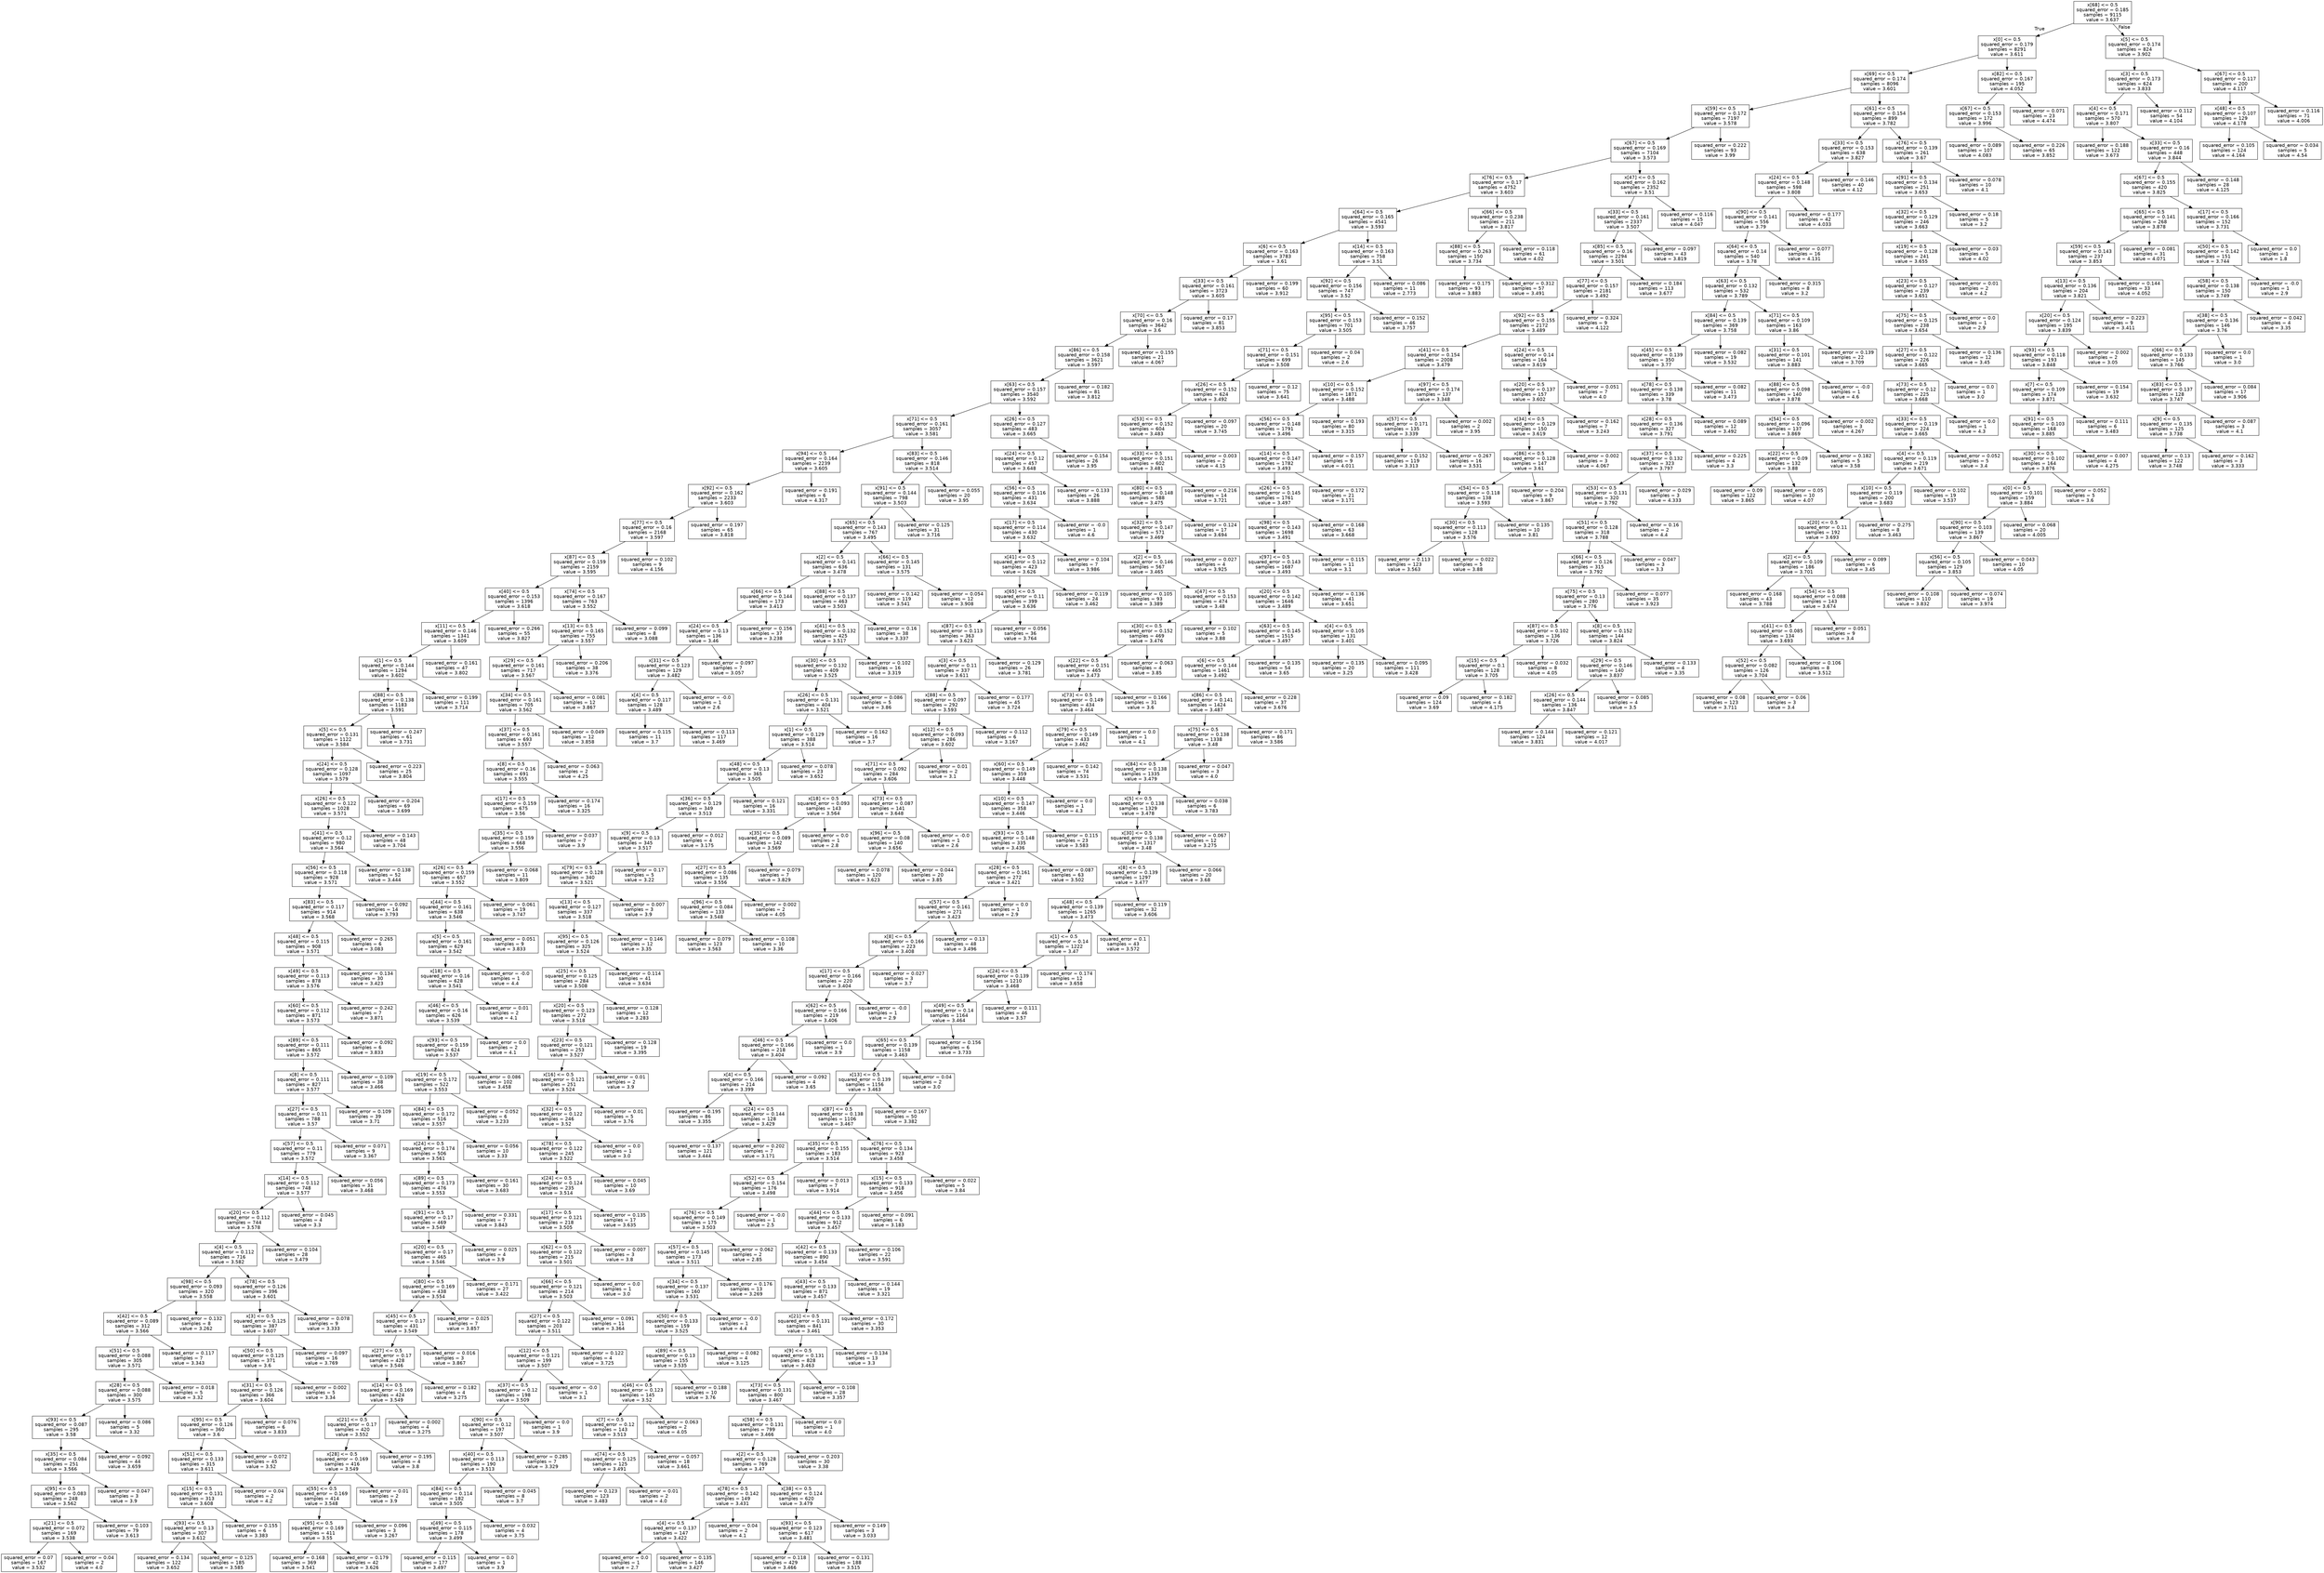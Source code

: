 digraph Tree {
node [shape=box, fontname="helvetica"] ;
edge [fontname="helvetica"] ;
0 [label="x[68] <= 0.5\nsquared_error = 0.185\nsamples = 9115\nvalue = 3.637"] ;
1 [label="x[0] <= 0.5\nsquared_error = 0.179\nsamples = 8291\nvalue = 3.611"] ;
0 -> 1 [labeldistance=2.5, labelangle=45, headlabel="True"] ;
2 [label="x[69] <= 0.5\nsquared_error = 0.174\nsamples = 8096\nvalue = 3.601"] ;
1 -> 2 ;
3 [label="x[59] <= 0.5\nsquared_error = 0.172\nsamples = 7197\nvalue = 3.578"] ;
2 -> 3 ;
4 [label="x[67] <= 0.5\nsquared_error = 0.169\nsamples = 7104\nvalue = 3.573"] ;
3 -> 4 ;
5 [label="x[76] <= 0.5\nsquared_error = 0.17\nsamples = 4752\nvalue = 3.603"] ;
4 -> 5 ;
6 [label="x[64] <= 0.5\nsquared_error = 0.165\nsamples = 4541\nvalue = 3.593"] ;
5 -> 6 ;
7 [label="x[6] <= 0.5\nsquared_error = 0.163\nsamples = 3783\nvalue = 3.61"] ;
6 -> 7 ;
8 [label="x[33] <= 0.5\nsquared_error = 0.161\nsamples = 3723\nvalue = 3.605"] ;
7 -> 8 ;
9 [label="x[70] <= 0.5\nsquared_error = 0.16\nsamples = 3642\nvalue = 3.6"] ;
8 -> 9 ;
10 [label="x[86] <= 0.5\nsquared_error = 0.158\nsamples = 3621\nvalue = 3.597"] ;
9 -> 10 ;
11 [label="x[63] <= 0.5\nsquared_error = 0.157\nsamples = 3540\nvalue = 3.592"] ;
10 -> 11 ;
12 [label="x[71] <= 0.5\nsquared_error = 0.161\nsamples = 3057\nvalue = 3.581"] ;
11 -> 12 ;
13 [label="x[94] <= 0.5\nsquared_error = 0.164\nsamples = 2239\nvalue = 3.605"] ;
12 -> 13 ;
14 [label="x[92] <= 0.5\nsquared_error = 0.162\nsamples = 2233\nvalue = 3.603"] ;
13 -> 14 ;
15 [label="x[77] <= 0.5\nsquared_error = 0.16\nsamples = 2168\nvalue = 3.597"] ;
14 -> 15 ;
16 [label="x[87] <= 0.5\nsquared_error = 0.159\nsamples = 2159\nvalue = 3.595"] ;
15 -> 16 ;
17 [label="x[40] <= 0.5\nsquared_error = 0.153\nsamples = 1396\nvalue = 3.618"] ;
16 -> 17 ;
18 [label="x[11] <= 0.5\nsquared_error = 0.146\nsamples = 1341\nvalue = 3.609"] ;
17 -> 18 ;
19 [label="x[1] <= 0.5\nsquared_error = 0.144\nsamples = 1294\nvalue = 3.602"] ;
18 -> 19 ;
20 [label="x[88] <= 0.5\nsquared_error = 0.138\nsamples = 1183\nvalue = 3.591"] ;
19 -> 20 ;
21 [label="x[5] <= 0.5\nsquared_error = 0.131\nsamples = 1122\nvalue = 3.584"] ;
20 -> 21 ;
22 [label="x[24] <= 0.5\nsquared_error = 0.128\nsamples = 1097\nvalue = 3.579"] ;
21 -> 22 ;
23 [label="x[26] <= 0.5\nsquared_error = 0.122\nsamples = 1028\nvalue = 3.571"] ;
22 -> 23 ;
24 [label="x[41] <= 0.5\nsquared_error = 0.12\nsamples = 980\nvalue = 3.564"] ;
23 -> 24 ;
25 [label="x[56] <= 0.5\nsquared_error = 0.118\nsamples = 928\nvalue = 3.571"] ;
24 -> 25 ;
26 [label="x[83] <= 0.5\nsquared_error = 0.117\nsamples = 914\nvalue = 3.568"] ;
25 -> 26 ;
27 [label="x[48] <= 0.5\nsquared_error = 0.115\nsamples = 908\nvalue = 3.571"] ;
26 -> 27 ;
28 [label="x[49] <= 0.5\nsquared_error = 0.113\nsamples = 878\nvalue = 3.576"] ;
27 -> 28 ;
29 [label="x[60] <= 0.5\nsquared_error = 0.112\nsamples = 871\nvalue = 3.573"] ;
28 -> 29 ;
30 [label="x[89] <= 0.5\nsquared_error = 0.111\nsamples = 865\nvalue = 3.572"] ;
29 -> 30 ;
31 [label="x[8] <= 0.5\nsquared_error = 0.111\nsamples = 827\nvalue = 3.577"] ;
30 -> 31 ;
32 [label="x[27] <= 0.5\nsquared_error = 0.11\nsamples = 788\nvalue = 3.57"] ;
31 -> 32 ;
33 [label="x[57] <= 0.5\nsquared_error = 0.11\nsamples = 779\nvalue = 3.572"] ;
32 -> 33 ;
34 [label="x[14] <= 0.5\nsquared_error = 0.112\nsamples = 748\nvalue = 3.577"] ;
33 -> 34 ;
35 [label="x[20] <= 0.5\nsquared_error = 0.112\nsamples = 744\nvalue = 3.578"] ;
34 -> 35 ;
36 [label="x[4] <= 0.5\nsquared_error = 0.112\nsamples = 716\nvalue = 3.582"] ;
35 -> 36 ;
37 [label="x[98] <= 0.5\nsquared_error = 0.093\nsamples = 320\nvalue = 3.558"] ;
36 -> 37 ;
38 [label="x[42] <= 0.5\nsquared_error = 0.089\nsamples = 312\nvalue = 3.566"] ;
37 -> 38 ;
39 [label="x[51] <= 0.5\nsquared_error = 0.088\nsamples = 305\nvalue = 3.571"] ;
38 -> 39 ;
40 [label="x[28] <= 0.5\nsquared_error = 0.088\nsamples = 300\nvalue = 3.575"] ;
39 -> 40 ;
41 [label="x[93] <= 0.5\nsquared_error = 0.087\nsamples = 295\nvalue = 3.58"] ;
40 -> 41 ;
42 [label="x[35] <= 0.5\nsquared_error = 0.084\nsamples = 251\nvalue = 3.566"] ;
41 -> 42 ;
43 [label="x[95] <= 0.5\nsquared_error = 0.083\nsamples = 248\nvalue = 3.562"] ;
42 -> 43 ;
44 [label="x[21] <= 0.5\nsquared_error = 0.072\nsamples = 169\nvalue = 3.538"] ;
43 -> 44 ;
45 [label="squared_error = 0.07\nsamples = 167\nvalue = 3.532"] ;
44 -> 45 ;
46 [label="squared_error = 0.04\nsamples = 2\nvalue = 4.0"] ;
44 -> 46 ;
47 [label="squared_error = 0.103\nsamples = 79\nvalue = 3.613"] ;
43 -> 47 ;
48 [label="squared_error = 0.047\nsamples = 3\nvalue = 3.9"] ;
42 -> 48 ;
49 [label="squared_error = 0.092\nsamples = 44\nvalue = 3.659"] ;
41 -> 49 ;
50 [label="squared_error = 0.086\nsamples = 5\nvalue = 3.32"] ;
40 -> 50 ;
51 [label="squared_error = 0.018\nsamples = 5\nvalue = 3.32"] ;
39 -> 51 ;
52 [label="squared_error = 0.117\nsamples = 7\nvalue = 3.343"] ;
38 -> 52 ;
53 [label="squared_error = 0.132\nsamples = 8\nvalue = 3.262"] ;
37 -> 53 ;
54 [label="x[78] <= 0.5\nsquared_error = 0.126\nsamples = 396\nvalue = 3.601"] ;
36 -> 54 ;
55 [label="x[3] <= 0.5\nsquared_error = 0.125\nsamples = 387\nvalue = 3.607"] ;
54 -> 55 ;
56 [label="x[50] <= 0.5\nsquared_error = 0.125\nsamples = 371\nvalue = 3.6"] ;
55 -> 56 ;
57 [label="x[31] <= 0.5\nsquared_error = 0.126\nsamples = 366\nvalue = 3.604"] ;
56 -> 57 ;
58 [label="x[95] <= 0.5\nsquared_error = 0.126\nsamples = 360\nvalue = 3.6"] ;
57 -> 58 ;
59 [label="x[51] <= 0.5\nsquared_error = 0.133\nsamples = 315\nvalue = 3.611"] ;
58 -> 59 ;
60 [label="x[15] <= 0.5\nsquared_error = 0.131\nsamples = 313\nvalue = 3.608"] ;
59 -> 60 ;
61 [label="x[93] <= 0.5\nsquared_error = 0.13\nsamples = 307\nvalue = 3.612"] ;
60 -> 61 ;
62 [label="squared_error = 0.134\nsamples = 122\nvalue = 3.652"] ;
61 -> 62 ;
63 [label="squared_error = 0.125\nsamples = 185\nvalue = 3.585"] ;
61 -> 63 ;
64 [label="squared_error = 0.155\nsamples = 6\nvalue = 3.383"] ;
60 -> 64 ;
65 [label="squared_error = 0.04\nsamples = 2\nvalue = 4.2"] ;
59 -> 65 ;
66 [label="squared_error = 0.072\nsamples = 45\nvalue = 3.52"] ;
58 -> 66 ;
67 [label="squared_error = 0.076\nsamples = 6\nvalue = 3.833"] ;
57 -> 67 ;
68 [label="squared_error = 0.002\nsamples = 5\nvalue = 3.34"] ;
56 -> 68 ;
69 [label="squared_error = 0.097\nsamples = 16\nvalue = 3.769"] ;
55 -> 69 ;
70 [label="squared_error = 0.078\nsamples = 9\nvalue = 3.333"] ;
54 -> 70 ;
71 [label="squared_error = 0.104\nsamples = 28\nvalue = 3.479"] ;
35 -> 71 ;
72 [label="squared_error = 0.045\nsamples = 4\nvalue = 3.3"] ;
34 -> 72 ;
73 [label="squared_error = 0.056\nsamples = 31\nvalue = 3.468"] ;
33 -> 73 ;
74 [label="squared_error = 0.071\nsamples = 9\nvalue = 3.367"] ;
32 -> 74 ;
75 [label="squared_error = 0.109\nsamples = 39\nvalue = 3.71"] ;
31 -> 75 ;
76 [label="squared_error = 0.109\nsamples = 38\nvalue = 3.466"] ;
30 -> 76 ;
77 [label="squared_error = 0.092\nsamples = 6\nvalue = 3.833"] ;
29 -> 77 ;
78 [label="squared_error = 0.242\nsamples = 7\nvalue = 3.871"] ;
28 -> 78 ;
79 [label="squared_error = 0.134\nsamples = 30\nvalue = 3.423"] ;
27 -> 79 ;
80 [label="squared_error = 0.265\nsamples = 6\nvalue = 3.083"] ;
26 -> 80 ;
81 [label="squared_error = 0.092\nsamples = 14\nvalue = 3.793"] ;
25 -> 81 ;
82 [label="squared_error = 0.138\nsamples = 52\nvalue = 3.444"] ;
24 -> 82 ;
83 [label="squared_error = 0.143\nsamples = 48\nvalue = 3.704"] ;
23 -> 83 ;
84 [label="squared_error = 0.204\nsamples = 69\nvalue = 3.699"] ;
22 -> 84 ;
85 [label="squared_error = 0.223\nsamples = 25\nvalue = 3.804"] ;
21 -> 85 ;
86 [label="squared_error = 0.247\nsamples = 61\nvalue = 3.731"] ;
20 -> 86 ;
87 [label="squared_error = 0.199\nsamples = 111\nvalue = 3.714"] ;
19 -> 87 ;
88 [label="squared_error = 0.161\nsamples = 47\nvalue = 3.802"] ;
18 -> 88 ;
89 [label="squared_error = 0.266\nsamples = 55\nvalue = 3.827"] ;
17 -> 89 ;
90 [label="x[74] <= 0.5\nsquared_error = 0.167\nsamples = 763\nvalue = 3.552"] ;
16 -> 90 ;
91 [label="x[13] <= 0.5\nsquared_error = 0.165\nsamples = 755\nvalue = 3.557"] ;
90 -> 91 ;
92 [label="x[29] <= 0.5\nsquared_error = 0.161\nsamples = 717\nvalue = 3.567"] ;
91 -> 92 ;
93 [label="x[34] <= 0.5\nsquared_error = 0.161\nsamples = 705\nvalue = 3.562"] ;
92 -> 93 ;
94 [label="x[37] <= 0.5\nsquared_error = 0.161\nsamples = 693\nvalue = 3.557"] ;
93 -> 94 ;
95 [label="x[8] <= 0.5\nsquared_error = 0.16\nsamples = 691\nvalue = 3.555"] ;
94 -> 95 ;
96 [label="x[17] <= 0.5\nsquared_error = 0.159\nsamples = 675\nvalue = 3.56"] ;
95 -> 96 ;
97 [label="x[35] <= 0.5\nsquared_error = 0.159\nsamples = 668\nvalue = 3.556"] ;
96 -> 97 ;
98 [label="x[26] <= 0.5\nsquared_error = 0.159\nsamples = 657\nvalue = 3.552"] ;
97 -> 98 ;
99 [label="x[44] <= 0.5\nsquared_error = 0.161\nsamples = 638\nvalue = 3.546"] ;
98 -> 99 ;
100 [label="x[5] <= 0.5\nsquared_error = 0.161\nsamples = 629\nvalue = 3.542"] ;
99 -> 100 ;
101 [label="x[18] <= 0.5\nsquared_error = 0.16\nsamples = 628\nvalue = 3.541"] ;
100 -> 101 ;
102 [label="x[46] <= 0.5\nsquared_error = 0.16\nsamples = 626\nvalue = 3.539"] ;
101 -> 102 ;
103 [label="x[93] <= 0.5\nsquared_error = 0.159\nsamples = 624\nvalue = 3.537"] ;
102 -> 103 ;
104 [label="x[19] <= 0.5\nsquared_error = 0.172\nsamples = 522\nvalue = 3.553"] ;
103 -> 104 ;
105 [label="x[84] <= 0.5\nsquared_error = 0.172\nsamples = 516\nvalue = 3.557"] ;
104 -> 105 ;
106 [label="x[24] <= 0.5\nsquared_error = 0.174\nsamples = 506\nvalue = 3.561"] ;
105 -> 106 ;
107 [label="x[89] <= 0.5\nsquared_error = 0.173\nsamples = 476\nvalue = 3.553"] ;
106 -> 107 ;
108 [label="x[91] <= 0.5\nsquared_error = 0.17\nsamples = 469\nvalue = 3.549"] ;
107 -> 108 ;
109 [label="x[20] <= 0.5\nsquared_error = 0.17\nsamples = 465\nvalue = 3.546"] ;
108 -> 109 ;
110 [label="x[80] <= 0.5\nsquared_error = 0.169\nsamples = 438\nvalue = 3.554"] ;
109 -> 110 ;
111 [label="x[45] <= 0.5\nsquared_error = 0.17\nsamples = 431\nvalue = 3.549"] ;
110 -> 111 ;
112 [label="x[27] <= 0.5\nsquared_error = 0.17\nsamples = 428\nvalue = 3.546"] ;
111 -> 112 ;
113 [label="x[14] <= 0.5\nsquared_error = 0.169\nsamples = 424\nvalue = 3.549"] ;
112 -> 113 ;
114 [label="x[21] <= 0.5\nsquared_error = 0.17\nsamples = 420\nvalue = 3.552"] ;
113 -> 114 ;
115 [label="x[28] <= 0.5\nsquared_error = 0.169\nsamples = 416\nvalue = 3.549"] ;
114 -> 115 ;
116 [label="x[55] <= 0.5\nsquared_error = 0.169\nsamples = 414\nvalue = 3.548"] ;
115 -> 116 ;
117 [label="x[95] <= 0.5\nsquared_error = 0.169\nsamples = 411\nvalue = 3.55"] ;
116 -> 117 ;
118 [label="squared_error = 0.168\nsamples = 369\nvalue = 3.541"] ;
117 -> 118 ;
119 [label="squared_error = 0.179\nsamples = 42\nvalue = 3.626"] ;
117 -> 119 ;
120 [label="squared_error = 0.096\nsamples = 3\nvalue = 3.267"] ;
116 -> 120 ;
121 [label="squared_error = 0.01\nsamples = 2\nvalue = 3.9"] ;
115 -> 121 ;
122 [label="squared_error = 0.195\nsamples = 4\nvalue = 3.8"] ;
114 -> 122 ;
123 [label="squared_error = 0.002\nsamples = 4\nvalue = 3.275"] ;
113 -> 123 ;
124 [label="squared_error = 0.182\nsamples = 4\nvalue = 3.275"] ;
112 -> 124 ;
125 [label="squared_error = 0.016\nsamples = 3\nvalue = 3.867"] ;
111 -> 125 ;
126 [label="squared_error = 0.025\nsamples = 7\nvalue = 3.857"] ;
110 -> 126 ;
127 [label="squared_error = 0.171\nsamples = 27\nvalue = 3.422"] ;
109 -> 127 ;
128 [label="squared_error = 0.025\nsamples = 4\nvalue = 3.9"] ;
108 -> 128 ;
129 [label="squared_error = 0.331\nsamples = 7\nvalue = 3.843"] ;
107 -> 129 ;
130 [label="squared_error = 0.161\nsamples = 30\nvalue = 3.683"] ;
106 -> 130 ;
131 [label="squared_error = 0.056\nsamples = 10\nvalue = 3.33"] ;
105 -> 131 ;
132 [label="squared_error = 0.052\nsamples = 6\nvalue = 3.233"] ;
104 -> 132 ;
133 [label="squared_error = 0.086\nsamples = 102\nvalue = 3.458"] ;
103 -> 133 ;
134 [label="squared_error = 0.0\nsamples = 2\nvalue = 4.1"] ;
102 -> 134 ;
135 [label="squared_error = 0.01\nsamples = 2\nvalue = 4.1"] ;
101 -> 135 ;
136 [label="squared_error = -0.0\nsamples = 1\nvalue = 4.4"] ;
100 -> 136 ;
137 [label="squared_error = 0.051\nsamples = 9\nvalue = 3.833"] ;
99 -> 137 ;
138 [label="squared_error = 0.061\nsamples = 19\nvalue = 3.747"] ;
98 -> 138 ;
139 [label="squared_error = 0.068\nsamples = 11\nvalue = 3.809"] ;
97 -> 139 ;
140 [label="squared_error = 0.037\nsamples = 7\nvalue = 3.9"] ;
96 -> 140 ;
141 [label="squared_error = 0.174\nsamples = 16\nvalue = 3.325"] ;
95 -> 141 ;
142 [label="squared_error = 0.063\nsamples = 2\nvalue = 4.25"] ;
94 -> 142 ;
143 [label="squared_error = 0.049\nsamples = 12\nvalue = 3.858"] ;
93 -> 143 ;
144 [label="squared_error = 0.081\nsamples = 12\nvalue = 3.867"] ;
92 -> 144 ;
145 [label="squared_error = 0.206\nsamples = 38\nvalue = 3.376"] ;
91 -> 145 ;
146 [label="squared_error = 0.099\nsamples = 8\nvalue = 3.088"] ;
90 -> 146 ;
147 [label="squared_error = 0.102\nsamples = 9\nvalue = 4.156"] ;
15 -> 147 ;
148 [label="squared_error = 0.197\nsamples = 65\nvalue = 3.818"] ;
14 -> 148 ;
149 [label="squared_error = 0.191\nsamples = 6\nvalue = 4.317"] ;
13 -> 149 ;
150 [label="x[83] <= 0.5\nsquared_error = 0.146\nsamples = 818\nvalue = 3.514"] ;
12 -> 150 ;
151 [label="x[91] <= 0.5\nsquared_error = 0.144\nsamples = 798\nvalue = 3.503"] ;
150 -> 151 ;
152 [label="x[65] <= 0.5\nsquared_error = 0.143\nsamples = 767\nvalue = 3.495"] ;
151 -> 152 ;
153 [label="x[2] <= 0.5\nsquared_error = 0.141\nsamples = 636\nvalue = 3.478"] ;
152 -> 153 ;
154 [label="x[66] <= 0.5\nsquared_error = 0.144\nsamples = 173\nvalue = 3.413"] ;
153 -> 154 ;
155 [label="x[24] <= 0.5\nsquared_error = 0.13\nsamples = 136\nvalue = 3.46"] ;
154 -> 155 ;
156 [label="x[31] <= 0.5\nsquared_error = 0.123\nsamples = 129\nvalue = 3.482"] ;
155 -> 156 ;
157 [label="x[4] <= 0.5\nsquared_error = 0.117\nsamples = 128\nvalue = 3.489"] ;
156 -> 157 ;
158 [label="squared_error = 0.115\nsamples = 11\nvalue = 3.7"] ;
157 -> 158 ;
159 [label="squared_error = 0.113\nsamples = 117\nvalue = 3.469"] ;
157 -> 159 ;
160 [label="squared_error = -0.0\nsamples = 1\nvalue = 2.6"] ;
156 -> 160 ;
161 [label="squared_error = 0.097\nsamples = 7\nvalue = 3.057"] ;
155 -> 161 ;
162 [label="squared_error = 0.156\nsamples = 37\nvalue = 3.238"] ;
154 -> 162 ;
163 [label="x[88] <= 0.5\nsquared_error = 0.137\nsamples = 463\nvalue = 3.503"] ;
153 -> 163 ;
164 [label="x[41] <= 0.5\nsquared_error = 0.132\nsamples = 425\nvalue = 3.517"] ;
163 -> 164 ;
165 [label="x[30] <= 0.5\nsquared_error = 0.132\nsamples = 409\nvalue = 3.525"] ;
164 -> 165 ;
166 [label="x[26] <= 0.5\nsquared_error = 0.131\nsamples = 404\nvalue = 3.521"] ;
165 -> 166 ;
167 [label="x[1] <= 0.5\nsquared_error = 0.129\nsamples = 388\nvalue = 3.514"] ;
166 -> 167 ;
168 [label="x[48] <= 0.5\nsquared_error = 0.13\nsamples = 365\nvalue = 3.505"] ;
167 -> 168 ;
169 [label="x[36] <= 0.5\nsquared_error = 0.129\nsamples = 349\nvalue = 3.513"] ;
168 -> 169 ;
170 [label="x[9] <= 0.5\nsquared_error = 0.13\nsamples = 345\nvalue = 3.517"] ;
169 -> 170 ;
171 [label="x[79] <= 0.5\nsquared_error = 0.128\nsamples = 340\nvalue = 3.521"] ;
170 -> 171 ;
172 [label="x[13] <= 0.5\nsquared_error = 0.127\nsamples = 337\nvalue = 3.518"] ;
171 -> 172 ;
173 [label="x[95] <= 0.5\nsquared_error = 0.126\nsamples = 325\nvalue = 3.524"] ;
172 -> 173 ;
174 [label="x[25] <= 0.5\nsquared_error = 0.125\nsamples = 284\nvalue = 3.508"] ;
173 -> 174 ;
175 [label="x[20] <= 0.5\nsquared_error = 0.123\nsamples = 272\nvalue = 3.518"] ;
174 -> 175 ;
176 [label="x[23] <= 0.5\nsquared_error = 0.121\nsamples = 253\nvalue = 3.527"] ;
175 -> 176 ;
177 [label="x[16] <= 0.5\nsquared_error = 0.121\nsamples = 251\nvalue = 3.524"] ;
176 -> 177 ;
178 [label="x[32] <= 0.5\nsquared_error = 0.122\nsamples = 246\nvalue = 3.52"] ;
177 -> 178 ;
179 [label="x[78] <= 0.5\nsquared_error = 0.122\nsamples = 245\nvalue = 3.522"] ;
178 -> 179 ;
180 [label="x[24] <= 0.5\nsquared_error = 0.124\nsamples = 235\nvalue = 3.514"] ;
179 -> 180 ;
181 [label="x[17] <= 0.5\nsquared_error = 0.121\nsamples = 218\nvalue = 3.505"] ;
180 -> 181 ;
182 [label="x[62] <= 0.5\nsquared_error = 0.122\nsamples = 215\nvalue = 3.501"] ;
181 -> 182 ;
183 [label="x[66] <= 0.5\nsquared_error = 0.121\nsamples = 214\nvalue = 3.503"] ;
182 -> 183 ;
184 [label="x[27] <= 0.5\nsquared_error = 0.122\nsamples = 203\nvalue = 3.511"] ;
183 -> 184 ;
185 [label="x[12] <= 0.5\nsquared_error = 0.121\nsamples = 199\nvalue = 3.507"] ;
184 -> 185 ;
186 [label="x[37] <= 0.5\nsquared_error = 0.12\nsamples = 198\nvalue = 3.509"] ;
185 -> 186 ;
187 [label="x[90] <= 0.5\nsquared_error = 0.12\nsamples = 197\nvalue = 3.507"] ;
186 -> 187 ;
188 [label="x[40] <= 0.5\nsquared_error = 0.113\nsamples = 190\nvalue = 3.513"] ;
187 -> 188 ;
189 [label="x[84] <= 0.5\nsquared_error = 0.114\nsamples = 182\nvalue = 3.505"] ;
188 -> 189 ;
190 [label="x[49] <= 0.5\nsquared_error = 0.115\nsamples = 178\nvalue = 3.499"] ;
189 -> 190 ;
191 [label="squared_error = 0.115\nsamples = 177\nvalue = 3.497"] ;
190 -> 191 ;
192 [label="squared_error = 0.0\nsamples = 1\nvalue = 3.9"] ;
190 -> 192 ;
193 [label="squared_error = 0.032\nsamples = 4\nvalue = 3.75"] ;
189 -> 193 ;
194 [label="squared_error = 0.045\nsamples = 8\nvalue = 3.7"] ;
188 -> 194 ;
195 [label="squared_error = 0.285\nsamples = 7\nvalue = 3.329"] ;
187 -> 195 ;
196 [label="squared_error = 0.0\nsamples = 1\nvalue = 3.9"] ;
186 -> 196 ;
197 [label="squared_error = -0.0\nsamples = 1\nvalue = 3.1"] ;
185 -> 197 ;
198 [label="squared_error = 0.122\nsamples = 4\nvalue = 3.725"] ;
184 -> 198 ;
199 [label="squared_error = 0.091\nsamples = 11\nvalue = 3.364"] ;
183 -> 199 ;
200 [label="squared_error = 0.0\nsamples = 1\nvalue = 3.0"] ;
182 -> 200 ;
201 [label="squared_error = 0.007\nsamples = 3\nvalue = 3.8"] ;
181 -> 201 ;
202 [label="squared_error = 0.135\nsamples = 17\nvalue = 3.635"] ;
180 -> 202 ;
203 [label="squared_error = 0.045\nsamples = 10\nvalue = 3.69"] ;
179 -> 203 ;
204 [label="squared_error = 0.0\nsamples = 1\nvalue = 3.0"] ;
178 -> 204 ;
205 [label="squared_error = 0.01\nsamples = 5\nvalue = 3.76"] ;
177 -> 205 ;
206 [label="squared_error = 0.01\nsamples = 2\nvalue = 3.9"] ;
176 -> 206 ;
207 [label="squared_error = 0.128\nsamples = 19\nvalue = 3.395"] ;
175 -> 207 ;
208 [label="squared_error = 0.128\nsamples = 12\nvalue = 3.283"] ;
174 -> 208 ;
209 [label="squared_error = 0.114\nsamples = 41\nvalue = 3.634"] ;
173 -> 209 ;
210 [label="squared_error = 0.146\nsamples = 12\nvalue = 3.35"] ;
172 -> 210 ;
211 [label="squared_error = 0.007\nsamples = 3\nvalue = 3.9"] ;
171 -> 211 ;
212 [label="squared_error = 0.17\nsamples = 5\nvalue = 3.22"] ;
170 -> 212 ;
213 [label="squared_error = 0.012\nsamples = 4\nvalue = 3.175"] ;
169 -> 213 ;
214 [label="squared_error = 0.121\nsamples = 16\nvalue = 3.331"] ;
168 -> 214 ;
215 [label="squared_error = 0.078\nsamples = 23\nvalue = 3.652"] ;
167 -> 215 ;
216 [label="squared_error = 0.162\nsamples = 16\nvalue = 3.7"] ;
166 -> 216 ;
217 [label="squared_error = 0.086\nsamples = 5\nvalue = 3.86"] ;
165 -> 217 ;
218 [label="squared_error = 0.102\nsamples = 16\nvalue = 3.319"] ;
164 -> 218 ;
219 [label="squared_error = 0.16\nsamples = 38\nvalue = 3.337"] ;
163 -> 219 ;
220 [label="x[66] <= 0.5\nsquared_error = 0.145\nsamples = 131\nvalue = 3.575"] ;
152 -> 220 ;
221 [label="squared_error = 0.142\nsamples = 119\nvalue = 3.541"] ;
220 -> 221 ;
222 [label="squared_error = 0.054\nsamples = 12\nvalue = 3.908"] ;
220 -> 222 ;
223 [label="squared_error = 0.125\nsamples = 31\nvalue = 3.716"] ;
151 -> 223 ;
224 [label="squared_error = 0.055\nsamples = 20\nvalue = 3.95"] ;
150 -> 224 ;
225 [label="x[26] <= 0.5\nsquared_error = 0.127\nsamples = 483\nvalue = 3.665"] ;
11 -> 225 ;
226 [label="x[24] <= 0.5\nsquared_error = 0.12\nsamples = 457\nvalue = 3.648"] ;
225 -> 226 ;
227 [label="x[56] <= 0.5\nsquared_error = 0.116\nsamples = 431\nvalue = 3.634"] ;
226 -> 227 ;
228 [label="x[17] <= 0.5\nsquared_error = 0.114\nsamples = 430\nvalue = 3.632"] ;
227 -> 228 ;
229 [label="x[41] <= 0.5\nsquared_error = 0.112\nsamples = 423\nvalue = 3.626"] ;
228 -> 229 ;
230 [label="x[65] <= 0.5\nsquared_error = 0.11\nsamples = 399\nvalue = 3.636"] ;
229 -> 230 ;
231 [label="x[87] <= 0.5\nsquared_error = 0.113\nsamples = 363\nvalue = 3.623"] ;
230 -> 231 ;
232 [label="x[3] <= 0.5\nsquared_error = 0.11\nsamples = 337\nvalue = 3.611"] ;
231 -> 232 ;
233 [label="x[88] <= 0.5\nsquared_error = 0.097\nsamples = 292\nvalue = 3.593"] ;
232 -> 233 ;
234 [label="x[12] <= 0.5\nsquared_error = 0.093\nsamples = 286\nvalue = 3.602"] ;
233 -> 234 ;
235 [label="x[71] <= 0.5\nsquared_error = 0.092\nsamples = 284\nvalue = 3.606"] ;
234 -> 235 ;
236 [label="x[18] <= 0.5\nsquared_error = 0.093\nsamples = 143\nvalue = 3.564"] ;
235 -> 236 ;
237 [label="x[35] <= 0.5\nsquared_error = 0.089\nsamples = 142\nvalue = 3.569"] ;
236 -> 237 ;
238 [label="x[27] <= 0.5\nsquared_error = 0.086\nsamples = 135\nvalue = 3.556"] ;
237 -> 238 ;
239 [label="x[96] <= 0.5\nsquared_error = 0.084\nsamples = 133\nvalue = 3.548"] ;
238 -> 239 ;
240 [label="squared_error = 0.079\nsamples = 123\nvalue = 3.563"] ;
239 -> 240 ;
241 [label="squared_error = 0.108\nsamples = 10\nvalue = 3.36"] ;
239 -> 241 ;
242 [label="squared_error = 0.002\nsamples = 2\nvalue = 4.05"] ;
238 -> 242 ;
243 [label="squared_error = 0.079\nsamples = 7\nvalue = 3.829"] ;
237 -> 243 ;
244 [label="squared_error = 0.0\nsamples = 1\nvalue = 2.8"] ;
236 -> 244 ;
245 [label="x[73] <= 0.5\nsquared_error = 0.087\nsamples = 141\nvalue = 3.648"] ;
235 -> 245 ;
246 [label="x[96] <= 0.5\nsquared_error = 0.08\nsamples = 140\nvalue = 3.656"] ;
245 -> 246 ;
247 [label="squared_error = 0.078\nsamples = 120\nvalue = 3.623"] ;
246 -> 247 ;
248 [label="squared_error = 0.044\nsamples = 20\nvalue = 3.85"] ;
246 -> 248 ;
249 [label="squared_error = -0.0\nsamples = 1\nvalue = 2.6"] ;
245 -> 249 ;
250 [label="squared_error = 0.01\nsamples = 2\nvalue = 3.1"] ;
234 -> 250 ;
251 [label="squared_error = 0.112\nsamples = 6\nvalue = 3.167"] ;
233 -> 251 ;
252 [label="squared_error = 0.177\nsamples = 45\nvalue = 3.724"] ;
232 -> 252 ;
253 [label="squared_error = 0.129\nsamples = 26\nvalue = 3.781"] ;
231 -> 253 ;
254 [label="squared_error = 0.056\nsamples = 36\nvalue = 3.764"] ;
230 -> 254 ;
255 [label="squared_error = 0.119\nsamples = 24\nvalue = 3.462"] ;
229 -> 255 ;
256 [label="squared_error = 0.104\nsamples = 7\nvalue = 3.986"] ;
228 -> 256 ;
257 [label="squared_error = -0.0\nsamples = 1\nvalue = 4.6"] ;
227 -> 257 ;
258 [label="squared_error = 0.133\nsamples = 26\nvalue = 3.888"] ;
226 -> 258 ;
259 [label="squared_error = 0.154\nsamples = 26\nvalue = 3.95"] ;
225 -> 259 ;
260 [label="squared_error = 0.182\nsamples = 81\nvalue = 3.812"] ;
10 -> 260 ;
261 [label="squared_error = 0.155\nsamples = 21\nvalue = 4.067"] ;
9 -> 261 ;
262 [label="squared_error = 0.17\nsamples = 81\nvalue = 3.853"] ;
8 -> 262 ;
263 [label="squared_error = 0.199\nsamples = 60\nvalue = 3.912"] ;
7 -> 263 ;
264 [label="x[14] <= 0.5\nsquared_error = 0.163\nsamples = 758\nvalue = 3.51"] ;
6 -> 264 ;
265 [label="x[92] <= 0.5\nsquared_error = 0.156\nsamples = 747\nvalue = 3.52"] ;
264 -> 265 ;
266 [label="x[95] <= 0.5\nsquared_error = 0.153\nsamples = 701\nvalue = 3.505"] ;
265 -> 266 ;
267 [label="x[71] <= 0.5\nsquared_error = 0.151\nsamples = 699\nvalue = 3.508"] ;
266 -> 267 ;
268 [label="x[26] <= 0.5\nsquared_error = 0.152\nsamples = 624\nvalue = 3.492"] ;
267 -> 268 ;
269 [label="x[53] <= 0.5\nsquared_error = 0.152\nsamples = 604\nvalue = 3.483"] ;
268 -> 269 ;
270 [label="x[33] <= 0.5\nsquared_error = 0.151\nsamples = 602\nvalue = 3.481"] ;
269 -> 270 ;
271 [label="x[80] <= 0.5\nsquared_error = 0.148\nsamples = 588\nvalue = 3.475"] ;
270 -> 271 ;
272 [label="x[32] <= 0.5\nsquared_error = 0.147\nsamples = 571\nvalue = 3.469"] ;
271 -> 272 ;
273 [label="x[2] <= 0.5\nsquared_error = 0.146\nsamples = 567\nvalue = 3.465"] ;
272 -> 273 ;
274 [label="squared_error = 0.105\nsamples = 93\nvalue = 3.389"] ;
273 -> 274 ;
275 [label="x[47] <= 0.5\nsquared_error = 0.153\nsamples = 474\nvalue = 3.48"] ;
273 -> 275 ;
276 [label="x[30] <= 0.5\nsquared_error = 0.152\nsamples = 469\nvalue = 3.476"] ;
275 -> 276 ;
277 [label="x[22] <= 0.5\nsquared_error = 0.151\nsamples = 465\nvalue = 3.473"] ;
276 -> 277 ;
278 [label="x[73] <= 0.5\nsquared_error = 0.149\nsamples = 434\nvalue = 3.464"] ;
277 -> 278 ;
279 [label="x[79] <= 0.5\nsquared_error = 0.149\nsamples = 433\nvalue = 3.462"] ;
278 -> 279 ;
280 [label="x[60] <= 0.5\nsquared_error = 0.149\nsamples = 359\nvalue = 3.448"] ;
279 -> 280 ;
281 [label="x[10] <= 0.5\nsquared_error = 0.147\nsamples = 358\nvalue = 3.446"] ;
280 -> 281 ;
282 [label="x[93] <= 0.5\nsquared_error = 0.148\nsamples = 335\nvalue = 3.436"] ;
281 -> 282 ;
283 [label="x[28] <= 0.5\nsquared_error = 0.161\nsamples = 272\nvalue = 3.421"] ;
282 -> 283 ;
284 [label="x[57] <= 0.5\nsquared_error = 0.161\nsamples = 271\nvalue = 3.423"] ;
283 -> 284 ;
285 [label="x[8] <= 0.5\nsquared_error = 0.166\nsamples = 223\nvalue = 3.408"] ;
284 -> 285 ;
286 [label="x[17] <= 0.5\nsquared_error = 0.166\nsamples = 220\nvalue = 3.404"] ;
285 -> 286 ;
287 [label="x[62] <= 0.5\nsquared_error = 0.166\nsamples = 219\nvalue = 3.406"] ;
286 -> 287 ;
288 [label="x[46] <= 0.5\nsquared_error = 0.166\nsamples = 218\nvalue = 3.404"] ;
287 -> 288 ;
289 [label="x[4] <= 0.5\nsquared_error = 0.166\nsamples = 214\nvalue = 3.399"] ;
288 -> 289 ;
290 [label="squared_error = 0.195\nsamples = 86\nvalue = 3.355"] ;
289 -> 290 ;
291 [label="x[24] <= 0.5\nsquared_error = 0.144\nsamples = 128\nvalue = 3.429"] ;
289 -> 291 ;
292 [label="squared_error = 0.137\nsamples = 121\nvalue = 3.444"] ;
291 -> 292 ;
293 [label="squared_error = 0.202\nsamples = 7\nvalue = 3.171"] ;
291 -> 293 ;
294 [label="squared_error = 0.092\nsamples = 4\nvalue = 3.65"] ;
288 -> 294 ;
295 [label="squared_error = 0.0\nsamples = 1\nvalue = 3.9"] ;
287 -> 295 ;
296 [label="squared_error = -0.0\nsamples = 1\nvalue = 2.9"] ;
286 -> 296 ;
297 [label="squared_error = 0.027\nsamples = 3\nvalue = 3.7"] ;
285 -> 297 ;
298 [label="squared_error = 0.13\nsamples = 48\nvalue = 3.496"] ;
284 -> 298 ;
299 [label="squared_error = 0.0\nsamples = 1\nvalue = 2.9"] ;
283 -> 299 ;
300 [label="squared_error = 0.087\nsamples = 63\nvalue = 3.502"] ;
282 -> 300 ;
301 [label="squared_error = 0.115\nsamples = 23\nvalue = 3.583"] ;
281 -> 301 ;
302 [label="squared_error = 0.0\nsamples = 1\nvalue = 4.3"] ;
280 -> 302 ;
303 [label="squared_error = 0.142\nsamples = 74\nvalue = 3.531"] ;
279 -> 303 ;
304 [label="squared_error = 0.0\nsamples = 1\nvalue = 4.1"] ;
278 -> 304 ;
305 [label="squared_error = 0.166\nsamples = 31\nvalue = 3.6"] ;
277 -> 305 ;
306 [label="squared_error = 0.063\nsamples = 4\nvalue = 3.85"] ;
276 -> 306 ;
307 [label="squared_error = 0.102\nsamples = 5\nvalue = 3.88"] ;
275 -> 307 ;
308 [label="squared_error = 0.027\nsamples = 4\nvalue = 3.925"] ;
272 -> 308 ;
309 [label="squared_error = 0.124\nsamples = 17\nvalue = 3.694"] ;
271 -> 309 ;
310 [label="squared_error = 0.216\nsamples = 14\nvalue = 3.721"] ;
270 -> 310 ;
311 [label="squared_error = 0.003\nsamples = 2\nvalue = 4.15"] ;
269 -> 311 ;
312 [label="squared_error = 0.097\nsamples = 20\nvalue = 3.745"] ;
268 -> 312 ;
313 [label="squared_error = 0.12\nsamples = 75\nvalue = 3.641"] ;
267 -> 313 ;
314 [label="squared_error = 0.04\nsamples = 2\nvalue = 2.6"] ;
266 -> 314 ;
315 [label="squared_error = 0.152\nsamples = 46\nvalue = 3.757"] ;
265 -> 315 ;
316 [label="squared_error = 0.086\nsamples = 11\nvalue = 2.773"] ;
264 -> 316 ;
317 [label="x[66] <= 0.5\nsquared_error = 0.238\nsamples = 211\nvalue = 3.817"] ;
5 -> 317 ;
318 [label="x[88] <= 0.5\nsquared_error = 0.263\nsamples = 150\nvalue = 3.734"] ;
317 -> 318 ;
319 [label="squared_error = 0.175\nsamples = 93\nvalue = 3.883"] ;
318 -> 319 ;
320 [label="squared_error = 0.312\nsamples = 57\nvalue = 3.491"] ;
318 -> 320 ;
321 [label="squared_error = 0.118\nsamples = 61\nvalue = 4.02"] ;
317 -> 321 ;
322 [label="x[47] <= 0.5\nsquared_error = 0.162\nsamples = 2352\nvalue = 3.51"] ;
4 -> 322 ;
323 [label="x[33] <= 0.5\nsquared_error = 0.161\nsamples = 2337\nvalue = 3.507"] ;
322 -> 323 ;
324 [label="x[85] <= 0.5\nsquared_error = 0.16\nsamples = 2294\nvalue = 3.501"] ;
323 -> 324 ;
325 [label="x[77] <= 0.5\nsquared_error = 0.157\nsamples = 2181\nvalue = 3.492"] ;
324 -> 325 ;
326 [label="x[92] <= 0.5\nsquared_error = 0.155\nsamples = 2172\nvalue = 3.489"] ;
325 -> 326 ;
327 [label="x[41] <= 0.5\nsquared_error = 0.154\nsamples = 2008\nvalue = 3.479"] ;
326 -> 327 ;
328 [label="x[10] <= 0.5\nsquared_error = 0.152\nsamples = 1871\nvalue = 3.488"] ;
327 -> 328 ;
329 [label="x[56] <= 0.5\nsquared_error = 0.148\nsamples = 1791\nvalue = 3.496"] ;
328 -> 329 ;
330 [label="x[14] <= 0.5\nsquared_error = 0.147\nsamples = 1782\nvalue = 3.493"] ;
329 -> 330 ;
331 [label="x[26] <= 0.5\nsquared_error = 0.145\nsamples = 1761\nvalue = 3.497"] ;
330 -> 331 ;
332 [label="x[98] <= 0.5\nsquared_error = 0.143\nsamples = 1698\nvalue = 3.491"] ;
331 -> 332 ;
333 [label="x[97] <= 0.5\nsquared_error = 0.143\nsamples = 1687\nvalue = 3.493"] ;
332 -> 333 ;
334 [label="x[20] <= 0.5\nsquared_error = 0.142\nsamples = 1646\nvalue = 3.489"] ;
333 -> 334 ;
335 [label="x[63] <= 0.5\nsquared_error = 0.145\nsamples = 1515\nvalue = 3.497"] ;
334 -> 335 ;
336 [label="x[6] <= 0.5\nsquared_error = 0.144\nsamples = 1461\nvalue = 3.492"] ;
335 -> 336 ;
337 [label="x[86] <= 0.5\nsquared_error = 0.141\nsamples = 1424\nvalue = 3.487"] ;
336 -> 337 ;
338 [label="x[75] <= 0.5\nsquared_error = 0.138\nsamples = 1338\nvalue = 3.48"] ;
337 -> 338 ;
339 [label="x[84] <= 0.5\nsquared_error = 0.138\nsamples = 1335\nvalue = 3.479"] ;
338 -> 339 ;
340 [label="x[5] <= 0.5\nsquared_error = 0.138\nsamples = 1329\nvalue = 3.478"] ;
339 -> 340 ;
341 [label="x[30] <= 0.5\nsquared_error = 0.138\nsamples = 1317\nvalue = 3.48"] ;
340 -> 341 ;
342 [label="x[8] <= 0.5\nsquared_error = 0.139\nsamples = 1297\nvalue = 3.477"] ;
341 -> 342 ;
343 [label="x[48] <= 0.5\nsquared_error = 0.139\nsamples = 1265\nvalue = 3.473"] ;
342 -> 343 ;
344 [label="x[1] <= 0.5\nsquared_error = 0.14\nsamples = 1222\nvalue = 3.47"] ;
343 -> 344 ;
345 [label="x[24] <= 0.5\nsquared_error = 0.139\nsamples = 1210\nvalue = 3.468"] ;
344 -> 345 ;
346 [label="x[49] <= 0.5\nsquared_error = 0.14\nsamples = 1164\nvalue = 3.464"] ;
345 -> 346 ;
347 [label="x[65] <= 0.5\nsquared_error = 0.139\nsamples = 1158\nvalue = 3.463"] ;
346 -> 347 ;
348 [label="x[13] <= 0.5\nsquared_error = 0.139\nsamples = 1156\nvalue = 3.463"] ;
347 -> 348 ;
349 [label="x[87] <= 0.5\nsquared_error = 0.138\nsamples = 1106\nvalue = 3.467"] ;
348 -> 349 ;
350 [label="x[35] <= 0.5\nsquared_error = 0.155\nsamples = 183\nvalue = 3.514"] ;
349 -> 350 ;
351 [label="x[52] <= 0.5\nsquared_error = 0.154\nsamples = 176\nvalue = 3.498"] ;
350 -> 351 ;
352 [label="x[76] <= 0.5\nsquared_error = 0.149\nsamples = 175\nvalue = 3.503"] ;
351 -> 352 ;
353 [label="x[57] <= 0.5\nsquared_error = 0.145\nsamples = 173\nvalue = 3.511"] ;
352 -> 353 ;
354 [label="x[34] <= 0.5\nsquared_error = 0.137\nsamples = 160\nvalue = 3.531"] ;
353 -> 354 ;
355 [label="x[50] <= 0.5\nsquared_error = 0.133\nsamples = 159\nvalue = 3.525"] ;
354 -> 355 ;
356 [label="x[89] <= 0.5\nsquared_error = 0.13\nsamples = 155\nvalue = 3.535"] ;
355 -> 356 ;
357 [label="x[46] <= 0.5\nsquared_error = 0.123\nsamples = 145\nvalue = 3.52"] ;
356 -> 357 ;
358 [label="x[7] <= 0.5\nsquared_error = 0.12\nsamples = 143\nvalue = 3.513"] ;
357 -> 358 ;
359 [label="x[74] <= 0.5\nsquared_error = 0.125\nsamples = 125\nvalue = 3.491"] ;
358 -> 359 ;
360 [label="squared_error = 0.123\nsamples = 123\nvalue = 3.483"] ;
359 -> 360 ;
361 [label="squared_error = 0.01\nsamples = 2\nvalue = 4.0"] ;
359 -> 361 ;
362 [label="squared_error = 0.057\nsamples = 18\nvalue = 3.661"] ;
358 -> 362 ;
363 [label="squared_error = 0.063\nsamples = 2\nvalue = 4.05"] ;
357 -> 363 ;
364 [label="squared_error = 0.188\nsamples = 10\nvalue = 3.76"] ;
356 -> 364 ;
365 [label="squared_error = 0.082\nsamples = 4\nvalue = 3.125"] ;
355 -> 365 ;
366 [label="squared_error = -0.0\nsamples = 1\nvalue = 4.4"] ;
354 -> 366 ;
367 [label="squared_error = 0.176\nsamples = 13\nvalue = 3.269"] ;
353 -> 367 ;
368 [label="squared_error = 0.062\nsamples = 2\nvalue = 2.85"] ;
352 -> 368 ;
369 [label="squared_error = -0.0\nsamples = 1\nvalue = 2.5"] ;
351 -> 369 ;
370 [label="squared_error = 0.013\nsamples = 7\nvalue = 3.914"] ;
350 -> 370 ;
371 [label="x[76] <= 0.5\nsquared_error = 0.134\nsamples = 923\nvalue = 3.458"] ;
349 -> 371 ;
372 [label="x[15] <= 0.5\nsquared_error = 0.133\nsamples = 918\nvalue = 3.456"] ;
371 -> 372 ;
373 [label="x[44] <= 0.5\nsquared_error = 0.133\nsamples = 912\nvalue = 3.457"] ;
372 -> 373 ;
374 [label="x[42] <= 0.5\nsquared_error = 0.133\nsamples = 890\nvalue = 3.454"] ;
373 -> 374 ;
375 [label="x[43] <= 0.5\nsquared_error = 0.133\nsamples = 871\nvalue = 3.457"] ;
374 -> 375 ;
376 [label="x[21] <= 0.5\nsquared_error = 0.131\nsamples = 841\nvalue = 3.461"] ;
375 -> 376 ;
377 [label="x[9] <= 0.5\nsquared_error = 0.131\nsamples = 828\nvalue = 3.463"] ;
376 -> 377 ;
378 [label="x[73] <= 0.5\nsquared_error = 0.131\nsamples = 800\nvalue = 3.467"] ;
377 -> 378 ;
379 [label="x[58] <= 0.5\nsquared_error = 0.131\nsamples = 799\nvalue = 3.466"] ;
378 -> 379 ;
380 [label="x[2] <= 0.5\nsquared_error = 0.128\nsamples = 769\nvalue = 3.47"] ;
379 -> 380 ;
381 [label="x[78] <= 0.5\nsquared_error = 0.142\nsamples = 149\nvalue = 3.431"] ;
380 -> 381 ;
382 [label="x[4] <= 0.5\nsquared_error = 0.137\nsamples = 147\nvalue = 3.422"] ;
381 -> 382 ;
383 [label="squared_error = 0.0\nsamples = 1\nvalue = 2.7"] ;
382 -> 383 ;
384 [label="squared_error = 0.135\nsamples = 146\nvalue = 3.427"] ;
382 -> 384 ;
385 [label="squared_error = 0.04\nsamples = 2\nvalue = 4.1"] ;
381 -> 385 ;
386 [label="x[38] <= 0.5\nsquared_error = 0.124\nsamples = 620\nvalue = 3.479"] ;
380 -> 386 ;
387 [label="x[93] <= 0.5\nsquared_error = 0.123\nsamples = 617\nvalue = 3.481"] ;
386 -> 387 ;
388 [label="squared_error = 0.118\nsamples = 429\nvalue = 3.466"] ;
387 -> 388 ;
389 [label="squared_error = 0.131\nsamples = 188\nvalue = 3.515"] ;
387 -> 389 ;
390 [label="squared_error = 0.149\nsamples = 3\nvalue = 3.033"] ;
386 -> 390 ;
391 [label="squared_error = 0.203\nsamples = 30\nvalue = 3.38"] ;
379 -> 391 ;
392 [label="squared_error = 0.0\nsamples = 1\nvalue = 4.0"] ;
378 -> 392 ;
393 [label="squared_error = 0.108\nsamples = 28\nvalue = 3.357"] ;
377 -> 393 ;
394 [label="squared_error = 0.134\nsamples = 13\nvalue = 3.3"] ;
376 -> 394 ;
395 [label="squared_error = 0.172\nsamples = 30\nvalue = 3.353"] ;
375 -> 395 ;
396 [label="squared_error = 0.144\nsamples = 19\nvalue = 3.321"] ;
374 -> 396 ;
397 [label="squared_error = 0.106\nsamples = 22\nvalue = 3.591"] ;
373 -> 397 ;
398 [label="squared_error = 0.091\nsamples = 6\nvalue = 3.183"] ;
372 -> 398 ;
399 [label="squared_error = 0.022\nsamples = 5\nvalue = 3.84"] ;
371 -> 399 ;
400 [label="squared_error = 0.167\nsamples = 50\nvalue = 3.382"] ;
348 -> 400 ;
401 [label="squared_error = 0.04\nsamples = 2\nvalue = 3.0"] ;
347 -> 401 ;
402 [label="squared_error = 0.156\nsamples = 6\nvalue = 3.733"] ;
346 -> 402 ;
403 [label="squared_error = 0.111\nsamples = 46\nvalue = 3.57"] ;
345 -> 403 ;
404 [label="squared_error = 0.174\nsamples = 12\nvalue = 3.658"] ;
344 -> 404 ;
405 [label="squared_error = 0.1\nsamples = 43\nvalue = 3.572"] ;
343 -> 405 ;
406 [label="squared_error = 0.119\nsamples = 32\nvalue = 3.606"] ;
342 -> 406 ;
407 [label="squared_error = 0.066\nsamples = 20\nvalue = 3.68"] ;
341 -> 407 ;
408 [label="squared_error = 0.067\nsamples = 12\nvalue = 3.275"] ;
340 -> 408 ;
409 [label="squared_error = 0.038\nsamples = 6\nvalue = 3.783"] ;
339 -> 409 ;
410 [label="squared_error = 0.047\nsamples = 3\nvalue = 4.0"] ;
338 -> 410 ;
411 [label="squared_error = 0.171\nsamples = 86\nvalue = 3.586"] ;
337 -> 411 ;
412 [label="squared_error = 0.228\nsamples = 37\nvalue = 3.676"] ;
336 -> 412 ;
413 [label="squared_error = 0.135\nsamples = 54\nvalue = 3.65"] ;
335 -> 413 ;
414 [label="x[4] <= 0.5\nsquared_error = 0.105\nsamples = 131\nvalue = 3.401"] ;
334 -> 414 ;
415 [label="squared_error = 0.135\nsamples = 20\nvalue = 3.25"] ;
414 -> 415 ;
416 [label="squared_error = 0.095\nsamples = 111\nvalue = 3.428"] ;
414 -> 416 ;
417 [label="squared_error = 0.136\nsamples = 41\nvalue = 3.651"] ;
333 -> 417 ;
418 [label="squared_error = 0.115\nsamples = 11\nvalue = 3.1"] ;
332 -> 418 ;
419 [label="squared_error = 0.168\nsamples = 63\nvalue = 3.668"] ;
331 -> 419 ;
420 [label="squared_error = 0.172\nsamples = 21\nvalue = 3.171"] ;
330 -> 420 ;
421 [label="squared_error = 0.157\nsamples = 9\nvalue = 4.011"] ;
329 -> 421 ;
422 [label="squared_error = 0.193\nsamples = 80\nvalue = 3.315"] ;
328 -> 422 ;
423 [label="x[97] <= 0.5\nsquared_error = 0.174\nsamples = 137\nvalue = 3.348"] ;
327 -> 423 ;
424 [label="x[57] <= 0.5\nsquared_error = 0.171\nsamples = 135\nvalue = 3.339"] ;
423 -> 424 ;
425 [label="squared_error = 0.152\nsamples = 119\nvalue = 3.313"] ;
424 -> 425 ;
426 [label="squared_error = 0.267\nsamples = 16\nvalue = 3.531"] ;
424 -> 426 ;
427 [label="squared_error = 0.002\nsamples = 2\nvalue = 3.95"] ;
423 -> 427 ;
428 [label="x[24] <= 0.5\nsquared_error = 0.14\nsamples = 164\nvalue = 3.619"] ;
326 -> 428 ;
429 [label="x[20] <= 0.5\nsquared_error = 0.137\nsamples = 157\nvalue = 3.602"] ;
428 -> 429 ;
430 [label="x[34] <= 0.5\nsquared_error = 0.129\nsamples = 150\nvalue = 3.619"] ;
429 -> 430 ;
431 [label="x[86] <= 0.5\nsquared_error = 0.128\nsamples = 147\nvalue = 3.61"] ;
430 -> 431 ;
432 [label="x[54] <= 0.5\nsquared_error = 0.118\nsamples = 138\nvalue = 3.593"] ;
431 -> 432 ;
433 [label="x[30] <= 0.5\nsquared_error = 0.113\nsamples = 128\nvalue = 3.576"] ;
432 -> 433 ;
434 [label="squared_error = 0.113\nsamples = 123\nvalue = 3.563"] ;
433 -> 434 ;
435 [label="squared_error = 0.022\nsamples = 5\nvalue = 3.88"] ;
433 -> 435 ;
436 [label="squared_error = 0.135\nsamples = 10\nvalue = 3.81"] ;
432 -> 436 ;
437 [label="squared_error = 0.204\nsamples = 9\nvalue = 3.867"] ;
431 -> 437 ;
438 [label="squared_error = 0.002\nsamples = 3\nvalue = 4.067"] ;
430 -> 438 ;
439 [label="squared_error = 0.162\nsamples = 7\nvalue = 3.243"] ;
429 -> 439 ;
440 [label="squared_error = 0.051\nsamples = 7\nvalue = 4.0"] ;
428 -> 440 ;
441 [label="squared_error = 0.324\nsamples = 9\nvalue = 4.122"] ;
325 -> 441 ;
442 [label="squared_error = 0.184\nsamples = 113\nvalue = 3.677"] ;
324 -> 442 ;
443 [label="squared_error = 0.097\nsamples = 43\nvalue = 3.819"] ;
323 -> 443 ;
444 [label="squared_error = 0.116\nsamples = 15\nvalue = 4.047"] ;
322 -> 444 ;
445 [label="squared_error = 0.222\nsamples = 93\nvalue = 3.99"] ;
3 -> 445 ;
446 [label="x[61] <= 0.5\nsquared_error = 0.154\nsamples = 899\nvalue = 3.782"] ;
2 -> 446 ;
447 [label="x[33] <= 0.5\nsquared_error = 0.153\nsamples = 638\nvalue = 3.827"] ;
446 -> 447 ;
448 [label="x[24] <= 0.5\nsquared_error = 0.148\nsamples = 598\nvalue = 3.808"] ;
447 -> 448 ;
449 [label="x[90] <= 0.5\nsquared_error = 0.141\nsamples = 556\nvalue = 3.79"] ;
448 -> 449 ;
450 [label="x[64] <= 0.5\nsquared_error = 0.14\nsamples = 540\nvalue = 3.78"] ;
449 -> 450 ;
451 [label="x[63] <= 0.5\nsquared_error = 0.132\nsamples = 532\nvalue = 3.789"] ;
450 -> 451 ;
452 [label="x[84] <= 0.5\nsquared_error = 0.139\nsamples = 369\nvalue = 3.758"] ;
451 -> 452 ;
453 [label="x[45] <= 0.5\nsquared_error = 0.139\nsamples = 350\nvalue = 3.77"] ;
452 -> 453 ;
454 [label="x[78] <= 0.5\nsquared_error = 0.138\nsamples = 339\nvalue = 3.78"] ;
453 -> 454 ;
455 [label="x[28] <= 0.5\nsquared_error = 0.136\nsamples = 327\nvalue = 3.791"] ;
454 -> 455 ;
456 [label="x[37] <= 0.5\nsquared_error = 0.132\nsamples = 323\nvalue = 3.797"] ;
455 -> 456 ;
457 [label="x[53] <= 0.5\nsquared_error = 0.131\nsamples = 320\nvalue = 3.792"] ;
456 -> 457 ;
458 [label="x[51] <= 0.5\nsquared_error = 0.128\nsamples = 318\nvalue = 3.788"] ;
457 -> 458 ;
459 [label="x[66] <= 0.5\nsquared_error = 0.126\nsamples = 315\nvalue = 3.792"] ;
458 -> 459 ;
460 [label="x[75] <= 0.5\nsquared_error = 0.13\nsamples = 280\nvalue = 3.776"] ;
459 -> 460 ;
461 [label="x[87] <= 0.5\nsquared_error = 0.102\nsamples = 136\nvalue = 3.726"] ;
460 -> 461 ;
462 [label="x[15] <= 0.5\nsquared_error = 0.1\nsamples = 128\nvalue = 3.705"] ;
461 -> 462 ;
463 [label="squared_error = 0.09\nsamples = 124\nvalue = 3.69"] ;
462 -> 463 ;
464 [label="squared_error = 0.182\nsamples = 4\nvalue = 4.175"] ;
462 -> 464 ;
465 [label="squared_error = 0.032\nsamples = 8\nvalue = 4.05"] ;
461 -> 465 ;
466 [label="x[8] <= 0.5\nsquared_error = 0.152\nsamples = 144\nvalue = 3.824"] ;
460 -> 466 ;
467 [label="x[29] <= 0.5\nsquared_error = 0.146\nsamples = 140\nvalue = 3.837"] ;
466 -> 467 ;
468 [label="x[26] <= 0.5\nsquared_error = 0.144\nsamples = 136\nvalue = 3.847"] ;
467 -> 468 ;
469 [label="squared_error = 0.144\nsamples = 124\nvalue = 3.831"] ;
468 -> 469 ;
470 [label="squared_error = 0.121\nsamples = 12\nvalue = 4.017"] ;
468 -> 470 ;
471 [label="squared_error = 0.085\nsamples = 4\nvalue = 3.5"] ;
467 -> 471 ;
472 [label="squared_error = 0.133\nsamples = 4\nvalue = 3.35"] ;
466 -> 472 ;
473 [label="squared_error = 0.077\nsamples = 35\nvalue = 3.923"] ;
459 -> 473 ;
474 [label="squared_error = 0.047\nsamples = 3\nvalue = 3.3"] ;
458 -> 474 ;
475 [label="squared_error = 0.16\nsamples = 2\nvalue = 4.4"] ;
457 -> 475 ;
476 [label="squared_error = 0.029\nsamples = 3\nvalue = 4.333"] ;
456 -> 476 ;
477 [label="squared_error = 0.225\nsamples = 4\nvalue = 3.3"] ;
455 -> 477 ;
478 [label="squared_error = 0.089\nsamples = 12\nvalue = 3.492"] ;
454 -> 478 ;
479 [label="squared_error = 0.082\nsamples = 11\nvalue = 3.473"] ;
453 -> 479 ;
480 [label="squared_error = 0.082\nsamples = 19\nvalue = 3.532"] ;
452 -> 480 ;
481 [label="x[71] <= 0.5\nsquared_error = 0.109\nsamples = 163\nvalue = 3.86"] ;
451 -> 481 ;
482 [label="x[31] <= 0.5\nsquared_error = 0.101\nsamples = 141\nvalue = 3.883"] ;
481 -> 482 ;
483 [label="x[88] <= 0.5\nsquared_error = 0.098\nsamples = 140\nvalue = 3.878"] ;
482 -> 483 ;
484 [label="x[54] <= 0.5\nsquared_error = 0.096\nsamples = 137\nvalue = 3.869"] ;
483 -> 484 ;
485 [label="x[22] <= 0.5\nsquared_error = 0.09\nsamples = 132\nvalue = 3.88"] ;
484 -> 485 ;
486 [label="squared_error = 0.09\nsamples = 122\nvalue = 3.865"] ;
485 -> 486 ;
487 [label="squared_error = 0.05\nsamples = 10\nvalue = 4.07"] ;
485 -> 487 ;
488 [label="squared_error = 0.182\nsamples = 5\nvalue = 3.58"] ;
484 -> 488 ;
489 [label="squared_error = 0.002\nsamples = 3\nvalue = 4.267"] ;
483 -> 489 ;
490 [label="squared_error = -0.0\nsamples = 1\nvalue = 4.6"] ;
482 -> 490 ;
491 [label="squared_error = 0.139\nsamples = 22\nvalue = 3.709"] ;
481 -> 491 ;
492 [label="squared_error = 0.315\nsamples = 8\nvalue = 3.2"] ;
450 -> 492 ;
493 [label="squared_error = 0.077\nsamples = 16\nvalue = 4.131"] ;
449 -> 493 ;
494 [label="squared_error = 0.177\nsamples = 42\nvalue = 4.033"] ;
448 -> 494 ;
495 [label="squared_error = 0.146\nsamples = 40\nvalue = 4.12"] ;
447 -> 495 ;
496 [label="x[76] <= 0.5\nsquared_error = 0.139\nsamples = 261\nvalue = 3.67"] ;
446 -> 496 ;
497 [label="x[91] <= 0.5\nsquared_error = 0.134\nsamples = 251\nvalue = 3.653"] ;
496 -> 497 ;
498 [label="x[32] <= 0.5\nsquared_error = 0.129\nsamples = 246\nvalue = 3.663"] ;
497 -> 498 ;
499 [label="x[19] <= 0.5\nsquared_error = 0.128\nsamples = 241\nvalue = 3.655"] ;
498 -> 499 ;
500 [label="x[23] <= 0.5\nsquared_error = 0.127\nsamples = 239\nvalue = 3.651"] ;
499 -> 500 ;
501 [label="x[75] <= 0.5\nsquared_error = 0.125\nsamples = 238\nvalue = 3.654"] ;
500 -> 501 ;
502 [label="x[27] <= 0.5\nsquared_error = 0.122\nsamples = 226\nvalue = 3.665"] ;
501 -> 502 ;
503 [label="x[73] <= 0.5\nsquared_error = 0.12\nsamples = 225\nvalue = 3.668"] ;
502 -> 503 ;
504 [label="x[33] <= 0.5\nsquared_error = 0.119\nsamples = 224\nvalue = 3.665"] ;
503 -> 504 ;
505 [label="x[4] <= 0.5\nsquared_error = 0.119\nsamples = 219\nvalue = 3.671"] ;
504 -> 505 ;
506 [label="x[10] <= 0.5\nsquared_error = 0.119\nsamples = 200\nvalue = 3.683"] ;
505 -> 506 ;
507 [label="x[20] <= 0.5\nsquared_error = 0.11\nsamples = 192\nvalue = 3.693"] ;
506 -> 507 ;
508 [label="x[2] <= 0.5\nsquared_error = 0.109\nsamples = 186\nvalue = 3.701"] ;
507 -> 508 ;
509 [label="squared_error = 0.168\nsamples = 43\nvalue = 3.788"] ;
508 -> 509 ;
510 [label="x[54] <= 0.5\nsquared_error = 0.088\nsamples = 143\nvalue = 3.674"] ;
508 -> 510 ;
511 [label="x[41] <= 0.5\nsquared_error = 0.085\nsamples = 134\nvalue = 3.693"] ;
510 -> 511 ;
512 [label="x[52] <= 0.5\nsquared_error = 0.082\nsamples = 126\nvalue = 3.704"] ;
511 -> 512 ;
513 [label="squared_error = 0.08\nsamples = 123\nvalue = 3.711"] ;
512 -> 513 ;
514 [label="squared_error = 0.06\nsamples = 3\nvalue = 3.4"] ;
512 -> 514 ;
515 [label="squared_error = 0.106\nsamples = 8\nvalue = 3.512"] ;
511 -> 515 ;
516 [label="squared_error = 0.051\nsamples = 9\nvalue = 3.4"] ;
510 -> 516 ;
517 [label="squared_error = 0.089\nsamples = 6\nvalue = 3.45"] ;
507 -> 517 ;
518 [label="squared_error = 0.275\nsamples = 8\nvalue = 3.463"] ;
506 -> 518 ;
519 [label="squared_error = 0.102\nsamples = 19\nvalue = 3.537"] ;
505 -> 519 ;
520 [label="squared_error = 0.052\nsamples = 5\nvalue = 3.4"] ;
504 -> 520 ;
521 [label="squared_error = 0.0\nsamples = 1\nvalue = 4.3"] ;
503 -> 521 ;
522 [label="squared_error = 0.0\nsamples = 1\nvalue = 3.0"] ;
502 -> 522 ;
523 [label="squared_error = 0.136\nsamples = 12\nvalue = 3.45"] ;
501 -> 523 ;
524 [label="squared_error = 0.0\nsamples = 1\nvalue = 2.9"] ;
500 -> 524 ;
525 [label="squared_error = 0.01\nsamples = 2\nvalue = 4.2"] ;
499 -> 525 ;
526 [label="squared_error = 0.03\nsamples = 5\nvalue = 4.02"] ;
498 -> 526 ;
527 [label="squared_error = 0.18\nsamples = 5\nvalue = 3.2"] ;
497 -> 527 ;
528 [label="squared_error = 0.078\nsamples = 10\nvalue = 4.1"] ;
496 -> 528 ;
529 [label="x[82] <= 0.5\nsquared_error = 0.167\nsamples = 195\nvalue = 4.052"] ;
1 -> 529 ;
530 [label="x[67] <= 0.5\nsquared_error = 0.153\nsamples = 172\nvalue = 3.996"] ;
529 -> 530 ;
531 [label="squared_error = 0.089\nsamples = 107\nvalue = 4.083"] ;
530 -> 531 ;
532 [label="squared_error = 0.226\nsamples = 65\nvalue = 3.852"] ;
530 -> 532 ;
533 [label="squared_error = 0.071\nsamples = 23\nvalue = 4.474"] ;
529 -> 533 ;
534 [label="x[5] <= 0.5\nsquared_error = 0.174\nsamples = 824\nvalue = 3.902"] ;
0 -> 534 [labeldistance=2.5, labelangle=-45, headlabel="False"] ;
535 [label="x[3] <= 0.5\nsquared_error = 0.173\nsamples = 624\nvalue = 3.833"] ;
534 -> 535 ;
536 [label="x[4] <= 0.5\nsquared_error = 0.171\nsamples = 570\nvalue = 3.807"] ;
535 -> 536 ;
537 [label="squared_error = 0.188\nsamples = 122\nvalue = 3.673"] ;
536 -> 537 ;
538 [label="x[33] <= 0.5\nsquared_error = 0.16\nsamples = 448\nvalue = 3.844"] ;
536 -> 538 ;
539 [label="x[67] <= 0.5\nsquared_error = 0.155\nsamples = 420\nvalue = 3.825"] ;
538 -> 539 ;
540 [label="x[65] <= 0.5\nsquared_error = 0.141\nsamples = 268\nvalue = 3.878"] ;
539 -> 540 ;
541 [label="x[59] <= 0.5\nsquared_error = 0.143\nsamples = 237\nvalue = 3.853"] ;
540 -> 541 ;
542 [label="x[13] <= 0.5\nsquared_error = 0.136\nsamples = 204\nvalue = 3.821"] ;
541 -> 542 ;
543 [label="x[20] <= 0.5\nsquared_error = 0.124\nsamples = 195\nvalue = 3.839"] ;
542 -> 543 ;
544 [label="x[93] <= 0.5\nsquared_error = 0.118\nsamples = 193\nvalue = 3.848"] ;
543 -> 544 ;
545 [label="x[7] <= 0.5\nsquared_error = 0.109\nsamples = 174\nvalue = 3.871"] ;
544 -> 545 ;
546 [label="x[91] <= 0.5\nsquared_error = 0.103\nsamples = 168\nvalue = 3.885"] ;
545 -> 546 ;
547 [label="x[30] <= 0.5\nsquared_error = 0.102\nsamples = 164\nvalue = 3.876"] ;
546 -> 547 ;
548 [label="x[0] <= 0.5\nsquared_error = 0.101\nsamples = 159\nvalue = 3.884"] ;
547 -> 548 ;
549 [label="x[90] <= 0.5\nsquared_error = 0.103\nsamples = 139\nvalue = 3.867"] ;
548 -> 549 ;
550 [label="x[56] <= 0.5\nsquared_error = 0.105\nsamples = 129\nvalue = 3.853"] ;
549 -> 550 ;
551 [label="squared_error = 0.108\nsamples = 110\nvalue = 3.832"] ;
550 -> 551 ;
552 [label="squared_error = 0.074\nsamples = 19\nvalue = 3.974"] ;
550 -> 552 ;
553 [label="squared_error = 0.043\nsamples = 10\nvalue = 4.05"] ;
549 -> 553 ;
554 [label="squared_error = 0.068\nsamples = 20\nvalue = 4.005"] ;
548 -> 554 ;
555 [label="squared_error = 0.052\nsamples = 5\nvalue = 3.6"] ;
547 -> 555 ;
556 [label="squared_error = 0.007\nsamples = 4\nvalue = 4.275"] ;
546 -> 556 ;
557 [label="squared_error = 0.111\nsamples = 6\nvalue = 3.483"] ;
545 -> 557 ;
558 [label="squared_error = 0.154\nsamples = 19\nvalue = 3.632"] ;
544 -> 558 ;
559 [label="squared_error = 0.002\nsamples = 2\nvalue = 3.05"] ;
543 -> 559 ;
560 [label="squared_error = 0.223\nsamples = 9\nvalue = 3.411"] ;
542 -> 560 ;
561 [label="squared_error = 0.144\nsamples = 33\nvalue = 4.052"] ;
541 -> 561 ;
562 [label="squared_error = 0.081\nsamples = 31\nvalue = 4.071"] ;
540 -> 562 ;
563 [label="x[17] <= 0.5\nsquared_error = 0.166\nsamples = 152\nvalue = 3.731"] ;
539 -> 563 ;
564 [label="x[50] <= 0.5\nsquared_error = 0.142\nsamples = 151\nvalue = 3.744"] ;
563 -> 564 ;
565 [label="x[58] <= 0.5\nsquared_error = 0.138\nsamples = 150\nvalue = 3.749"] ;
564 -> 565 ;
566 [label="x[38] <= 0.5\nsquared_error = 0.136\nsamples = 146\nvalue = 3.76"] ;
565 -> 566 ;
567 [label="x[66] <= 0.5\nsquared_error = 0.133\nsamples = 145\nvalue = 3.766"] ;
566 -> 567 ;
568 [label="x[83] <= 0.5\nsquared_error = 0.137\nsamples = 128\nvalue = 3.747"] ;
567 -> 568 ;
569 [label="x[9] <= 0.5\nsquared_error = 0.135\nsamples = 125\nvalue = 3.738"] ;
568 -> 569 ;
570 [label="squared_error = 0.13\nsamples = 122\nvalue = 3.748"] ;
569 -> 570 ;
571 [label="squared_error = 0.162\nsamples = 3\nvalue = 3.333"] ;
569 -> 571 ;
572 [label="squared_error = 0.087\nsamples = 3\nvalue = 4.1"] ;
568 -> 572 ;
573 [label="squared_error = 0.084\nsamples = 17\nvalue = 3.906"] ;
567 -> 573 ;
574 [label="squared_error = 0.0\nsamples = 1\nvalue = 3.0"] ;
566 -> 574 ;
575 [label="squared_error = 0.042\nsamples = 4\nvalue = 3.35"] ;
565 -> 575 ;
576 [label="squared_error = -0.0\nsamples = 1\nvalue = 2.9"] ;
564 -> 576 ;
577 [label="squared_error = 0.0\nsamples = 1\nvalue = 1.8"] ;
563 -> 577 ;
578 [label="squared_error = 0.148\nsamples = 28\nvalue = 4.125"] ;
538 -> 578 ;
579 [label="squared_error = 0.112\nsamples = 54\nvalue = 4.104"] ;
535 -> 579 ;
580 [label="x[67] <= 0.5\nsquared_error = 0.117\nsamples = 200\nvalue = 4.117"] ;
534 -> 580 ;
581 [label="x[48] <= 0.5\nsquared_error = 0.107\nsamples = 129\nvalue = 4.178"] ;
580 -> 581 ;
582 [label="squared_error = 0.105\nsamples = 124\nvalue = 4.164"] ;
581 -> 582 ;
583 [label="squared_error = 0.034\nsamples = 5\nvalue = 4.54"] ;
581 -> 583 ;
584 [label="squared_error = 0.116\nsamples = 71\nvalue = 4.006"] ;
580 -> 584 ;
}